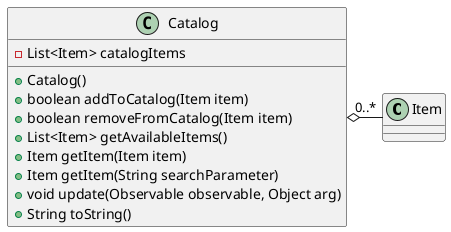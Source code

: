 @startuml catalog
class Item
class Catalog {
    - List<Item> catalogItems
    + Catalog()
    + boolean addToCatalog(Item item)
    + boolean removeFromCatalog(Item item)
    + List<Item> getAvailableItems()
    + Item getItem(Item item)
    + Item getItem(String searchParameter)
    + void update(Observable observable, Object arg)
    + String toString()
}
Catalog o- "0..*" Item
@enduml